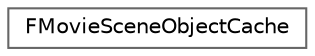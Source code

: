 digraph "Graphical Class Hierarchy"
{
 // INTERACTIVE_SVG=YES
 // LATEX_PDF_SIZE
  bgcolor="transparent";
  edge [fontname=Helvetica,fontsize=10,labelfontname=Helvetica,labelfontsize=10];
  node [fontname=Helvetica,fontsize=10,shape=box,height=0.2,width=0.4];
  rankdir="LR";
  Node0 [id="Node000000",label="FMovieSceneObjectCache",height=0.2,width=0.4,color="grey40", fillcolor="white", style="filled",URL="$dd/db5/structFMovieSceneObjectCache.html",tooltip="Object cache that looks up, resolves, and caches object bindings for a specific sequence."];
}
